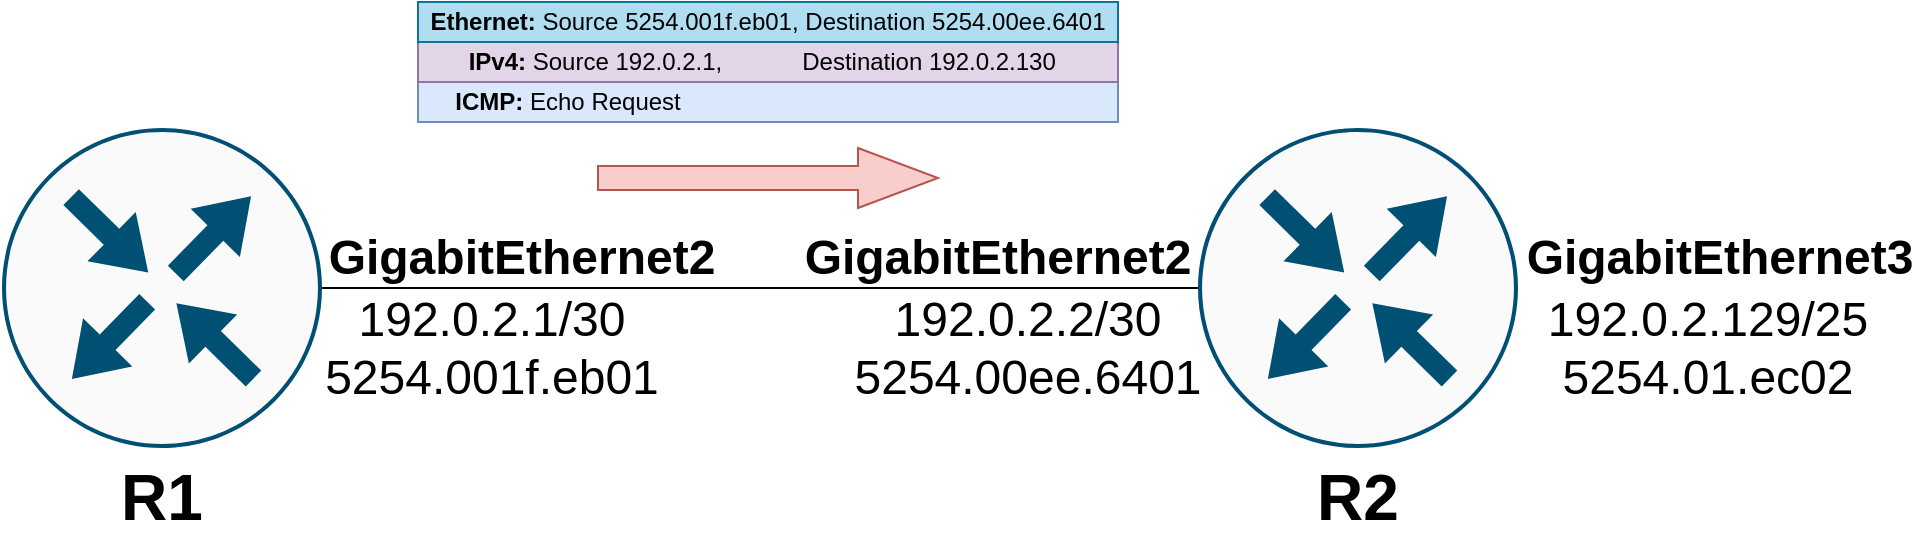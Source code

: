 <mxfile version="18.0.2" type="device"><diagram id="gkMwvEXVFvD15q9P0unt" name="Page-1"><mxGraphModel dx="2050" dy="1760" grid="1" gridSize="10" guides="1" tooltips="1" connect="1" arrows="1" fold="1" page="1" pageScale="1" pageWidth="850" pageHeight="1100" math="0" shadow="0"><root><mxCell id="0"/><mxCell id="1" parent="0"/><mxCell id="rUtFMbiMm77uvTc8waQB-1" value="" style="sketch=0;points=[[0.5,0,0],[1,0.5,0],[0.5,1,0],[0,0.5,0],[0.145,0.145,0],[0.856,0.145,0],[0.855,0.856,0],[0.145,0.855,0]];verticalLabelPosition=bottom;html=1;verticalAlign=top;aspect=fixed;align=center;pointerEvents=1;shape=mxgraph.cisco19.rect;prIcon=router;fillColor=#FAFAFA;strokeColor=#005073;" parent="1" vertex="1"><mxGeometry x="80" y="280" width="160" height="160" as="geometry"/></mxCell><mxCell id="rUtFMbiMm77uvTc8waQB-4" value="&lt;font style=&quot;font-size: 32px&quot;&gt;&lt;b&gt;R2&lt;/b&gt;&lt;br&gt;&lt;/font&gt;" style="text;html=1;strokeColor=none;fillColor=none;align=center;verticalAlign=middle;whiteSpace=wrap;rounded=0;" parent="1" vertex="1"><mxGeometry x="120" y="450" width="80" height="30" as="geometry"/></mxCell><mxCell id="rUtFMbiMm77uvTc8waQB-6" value="&lt;font style=&quot;font-size: 24px&quot;&gt;GigabitEthernet3&lt;/font&gt;" style="text;html=1;strokeColor=none;fillColor=none;align=center;verticalAlign=middle;whiteSpace=wrap;rounded=0;fontSize=12;fontStyle=1" parent="1" vertex="1"><mxGeometry x="241" y="335" width="200" height="20" as="geometry"/></mxCell><mxCell id="xENhbxOerLXffAawdGfM-1" value="&lt;font style=&quot;font-size: 24px&quot;&gt;192.0.2.129/25&lt;br&gt;5254.01.ec02&lt;br&gt;&lt;/font&gt;" style="text;html=1;strokeColor=none;fillColor=none;align=center;verticalAlign=middle;whiteSpace=wrap;rounded=0;fontSize=12;" parent="1" vertex="1"><mxGeometry x="250" y="360" width="170" height="60" as="geometry"/></mxCell><mxCell id="xENhbxOerLXffAawdGfM-6" style="edgeStyle=orthogonalEdgeStyle;rounded=0;orthogonalLoop=1;jettySize=auto;html=1;exitX=1;exitY=0.5;exitDx=0;exitDy=0;exitPerimeter=0;entryX=0;entryY=0.5;entryDx=0;entryDy=0;entryPerimeter=0;endArrow=none;endFill=0;" parent="1" source="xENhbxOerLXffAawdGfM-4" target="rUtFMbiMm77uvTc8waQB-1" edge="1"><mxGeometry relative="1" as="geometry"/></mxCell><mxCell id="xENhbxOerLXffAawdGfM-4" value="" style="sketch=0;points=[[0.5,0,0],[1,0.5,0],[0.5,1,0],[0,0.5,0],[0.145,0.145,0],[0.856,0.145,0],[0.855,0.856,0],[0.145,0.855,0]];verticalLabelPosition=bottom;html=1;verticalAlign=top;aspect=fixed;align=center;pointerEvents=1;shape=mxgraph.cisco19.rect;prIcon=router;fillColor=#FAFAFA;strokeColor=#005073;" parent="1" vertex="1"><mxGeometry x="-518" y="280" width="160" height="160" as="geometry"/></mxCell><mxCell id="xENhbxOerLXffAawdGfM-5" value="&lt;font style=&quot;font-size: 32px&quot;&gt;&lt;b&gt;R1&lt;/b&gt;&lt;br&gt;&lt;/font&gt;" style="text;html=1;strokeColor=none;fillColor=none;align=center;verticalAlign=middle;whiteSpace=wrap;rounded=0;" parent="1" vertex="1"><mxGeometry x="-478" y="450" width="80" height="30" as="geometry"/></mxCell><mxCell id="xENhbxOerLXffAawdGfM-7" value="&lt;font style=&quot;font-size: 24px&quot;&gt;GigabitEthernet2&lt;/font&gt;" style="text;html=1;strokeColor=none;fillColor=none;align=center;verticalAlign=middle;whiteSpace=wrap;rounded=0;fontSize=12;fontStyle=1" parent="1" vertex="1"><mxGeometry x="-120" y="335" width="200" height="20" as="geometry"/></mxCell><mxCell id="xENhbxOerLXffAawdGfM-8" value="&lt;font style=&quot;font-size: 24px&quot;&gt;GigabitEthernet2&lt;/font&gt;" style="text;html=1;strokeColor=none;fillColor=none;align=center;verticalAlign=middle;whiteSpace=wrap;rounded=0;fontSize=12;fontStyle=1" parent="1" vertex="1"><mxGeometry x="-358" y="335" width="200" height="20" as="geometry"/></mxCell><mxCell id="xENhbxOerLXffAawdGfM-9" value="&lt;font style=&quot;font-size: 24px&quot;&gt;192.0.2.2/30&lt;br&gt;5254.00ee.6401&lt;br&gt;&lt;/font&gt;" style="text;html=1;strokeColor=none;fillColor=none;align=center;verticalAlign=middle;whiteSpace=wrap;rounded=0;fontSize=12;" parent="1" vertex="1"><mxGeometry x="-90" y="360" width="170" height="60" as="geometry"/></mxCell><mxCell id="xENhbxOerLXffAawdGfM-10" value="&lt;font style=&quot;font-size: 24px&quot;&gt;192.0.2.1/30&lt;br&gt;5254.001f.eb01&lt;br&gt;&lt;/font&gt;" style="text;html=1;strokeColor=none;fillColor=none;align=center;verticalAlign=middle;whiteSpace=wrap;rounded=0;fontSize=12;" parent="1" vertex="1"><mxGeometry x="-358" y="360" width="170" height="60" as="geometry"/></mxCell><mxCell id="Cx1l_bT8B-DmLu8TlAHO-1" value="&lt;b&gt;&amp;nbsp; &amp;nbsp; &amp;nbsp;ICMP:&lt;/b&gt; Echo Request" style="rounded=0;whiteSpace=wrap;html=1;align=left;fillColor=#dae8fc;strokeColor=#6c8ebf;" vertex="1" parent="1"><mxGeometry x="-310" y="257" width="350" height="20" as="geometry"/></mxCell><mxCell id="Cx1l_bT8B-DmLu8TlAHO-2" value="&lt;b&gt;&amp;nbsp; &amp;nbsp; &amp;nbsp; &amp;nbsp;IPv4:&lt;/b&gt; Source 192.0.2.1,&amp;nbsp; &amp;nbsp; &amp;nbsp; &amp;nbsp; &amp;nbsp; &amp;nbsp; Destination 192.0.2.130" style="rounded=0;whiteSpace=wrap;html=1;align=left;fillColor=#e1d5e7;strokeColor=#9673a6;" vertex="1" parent="1"><mxGeometry x="-310" y="237" width="350" height="20" as="geometry"/></mxCell><mxCell id="Cx1l_bT8B-DmLu8TlAHO-3" value="&lt;b&gt;Ethernet:&lt;/b&gt; Source 5254.001f.eb01, Destination 5254.00ee.6401" style="rounded=0;whiteSpace=wrap;html=1;fillColor=#b1ddf0;strokeColor=#10739e;" vertex="1" parent="1"><mxGeometry x="-310" y="217" width="350" height="20" as="geometry"/></mxCell><mxCell id="Cx1l_bT8B-DmLu8TlAHO-4" value="" style="html=1;shadow=0;dashed=0;align=center;verticalAlign=middle;shape=mxgraph.arrows2.arrow;dy=0.6;dx=40;notch=0;fillColor=#f8cecc;strokeColor=#b85450;" vertex="1" parent="1"><mxGeometry x="-220" y="290" width="170" height="30" as="geometry"/></mxCell></root></mxGraphModel></diagram></mxfile>